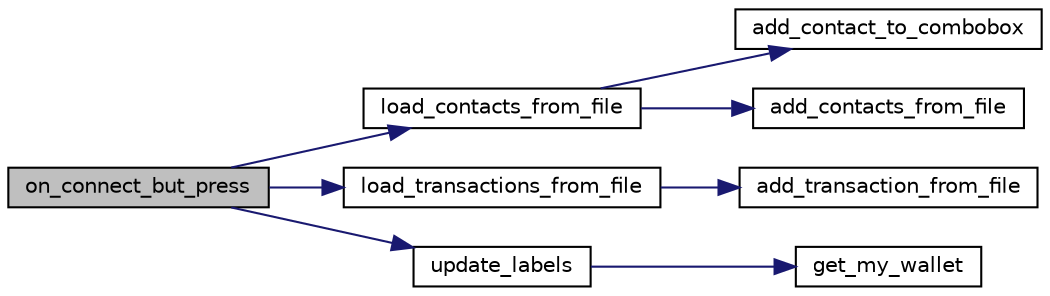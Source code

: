 digraph "on_connect_but_press"
{
 // LATEX_PDF_SIZE
  edge [fontname="Helvetica",fontsize="10",labelfontname="Helvetica",labelfontsize="10"];
  node [fontname="Helvetica",fontsize="10",shape=record];
  rankdir="LR";
  Node1 [label="on_connect_but_press",height=0.2,width=0.4,color="black", fillcolor="grey75", style="filled", fontcolor="black",tooltip=" "];
  Node1 -> Node2 [color="midnightblue",fontsize="10",style="solid",fontname="Helvetica"];
  Node2 [label="load_contacts_from_file",height=0.2,width=0.4,color="black", fillcolor="white", style="filled",URL="$ui_8c.html#a73fe931a2fbeb2086428ad91c0cbc05e",tooltip=" "];
  Node2 -> Node3 [color="midnightblue",fontsize="10",style="solid",fontname="Helvetica"];
  Node3 [label="add_contact_to_combobox",height=0.2,width=0.4,color="black", fillcolor="white", style="filled",URL="$ui_8c.html#acfeb1c1504a9c8dab16b48f4ee0a8324",tooltip=" "];
  Node2 -> Node4 [color="midnightblue",fontsize="10",style="solid",fontname="Helvetica"];
  Node4 [label="add_contacts_from_file",height=0.2,width=0.4,color="black", fillcolor="white", style="filled",URL="$ui_8c.html#a3cce6cef71ccb6ae5dd4c9ca852eb31f",tooltip=" "];
  Node1 -> Node5 [color="midnightblue",fontsize="10",style="solid",fontname="Helvetica"];
  Node5 [label="load_transactions_from_file",height=0.2,width=0.4,color="black", fillcolor="white", style="filled",URL="$ui_8c.html#a8909bf913522e177fc1629b07c32420c",tooltip=" "];
  Node5 -> Node6 [color="midnightblue",fontsize="10",style="solid",fontname="Helvetica"];
  Node6 [label="add_transaction_from_file",height=0.2,width=0.4,color="black", fillcolor="white", style="filled",URL="$ui_8c.html#addfd36df97e95e6d913426e07a659057",tooltip=" "];
  Node1 -> Node7 [color="midnightblue",fontsize="10",style="solid",fontname="Helvetica"];
  Node7 [label="update_labels",height=0.2,width=0.4,color="black", fillcolor="white", style="filled",URL="$ui_8c.html#af1854ec5ff4099ed69a1b51a3fd3b3df",tooltip=" "];
  Node7 -> Node8 [color="midnightblue",fontsize="10",style="solid",fontname="Helvetica"];
  Node8 [label="get_my_wallet",height=0.2,width=0.4,color="black", fillcolor="white", style="filled",URL="$wallet_8h.html#a993fb7ec0c86c7a2d8ff68363e9f5304",tooltip="Get my wallet object."];
}
